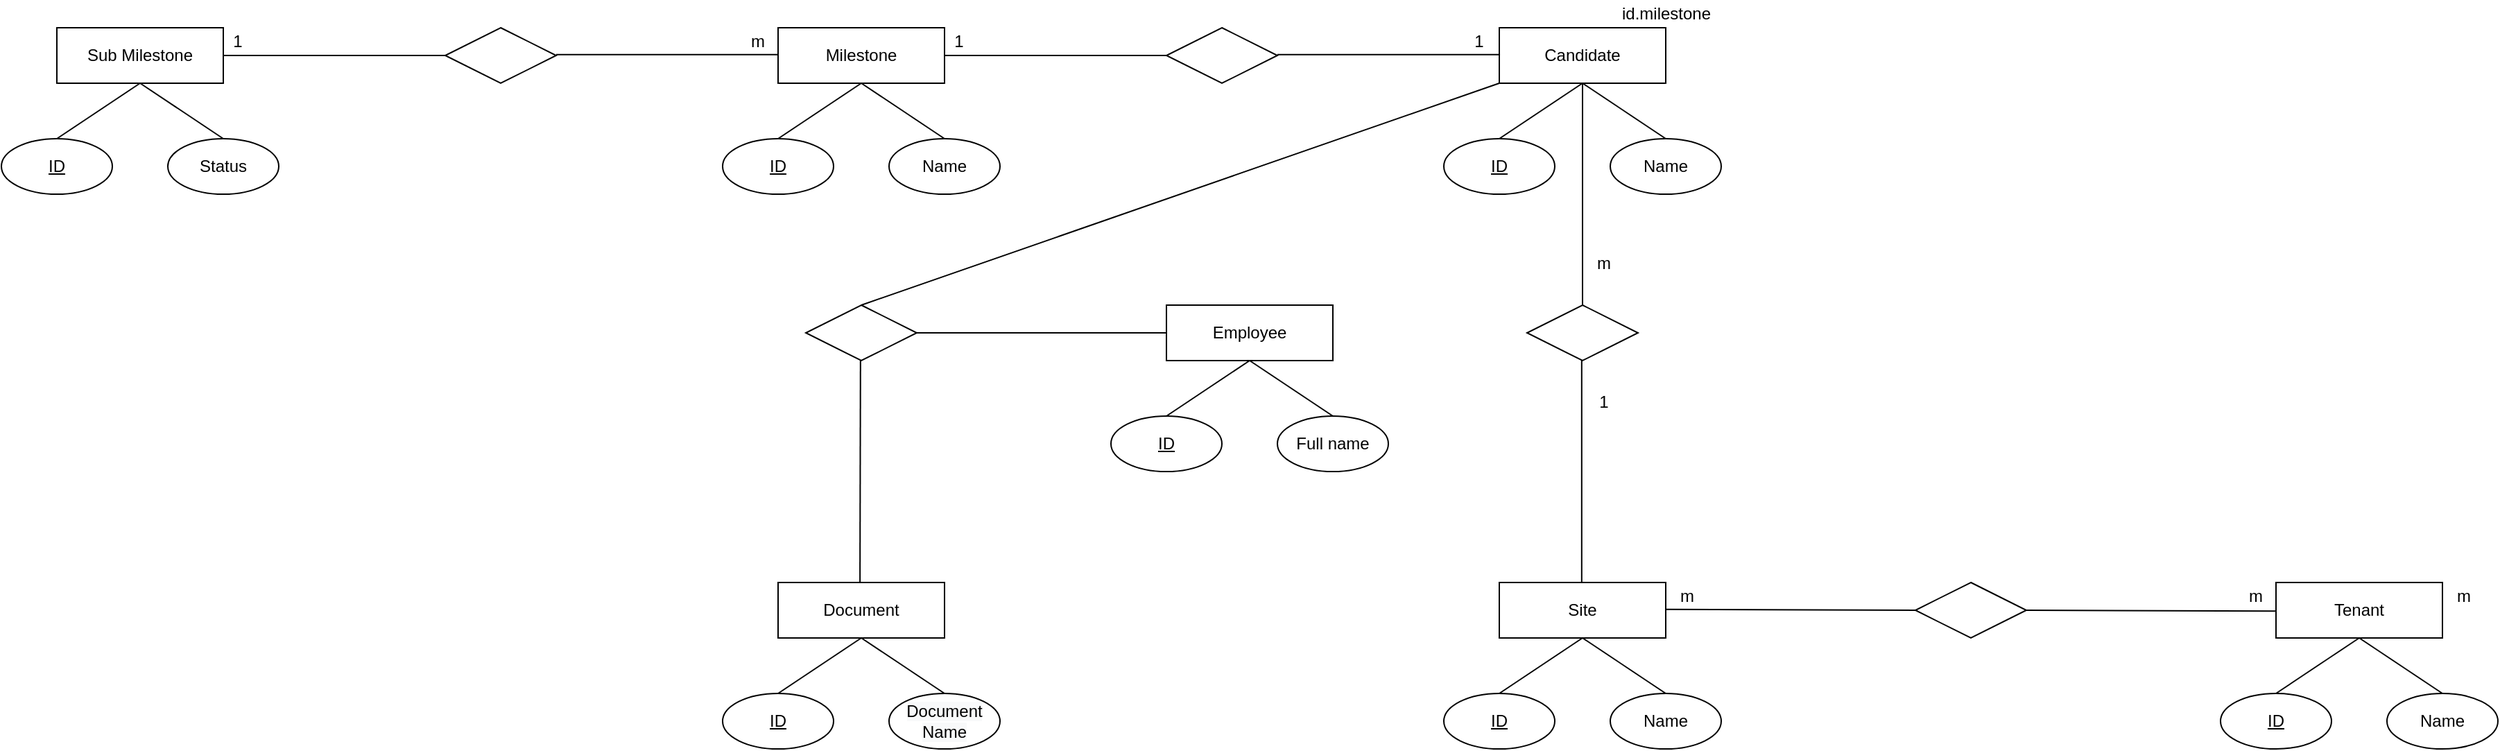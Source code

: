 <mxfile version="14.8.4" type="device"><diagram id="8PU-vrdU8LkhpiZYSQt0" name="Page-1"><mxGraphModel dx="1466" dy="711" grid="1" gridSize="10" guides="1" tooltips="1" connect="1" arrows="1" fold="1" page="1" pageScale="1" pageWidth="850" pageHeight="1100" math="0" shadow="0"><root><mxCell id="0"/><mxCell id="1" parent="0"/><mxCell id="UczVVuS4-hj7VxZqWRXu-1" value="Sub Milestone" style="rounded=0;whiteSpace=wrap;html=1;" vertex="1" parent="1"><mxGeometry x="80" y="120" width="120" height="40" as="geometry"/></mxCell><mxCell id="UczVVuS4-hj7VxZqWRXu-2" value="" style="endArrow=none;html=1;" edge="1" parent="1"><mxGeometry width="50" height="50" relative="1" as="geometry"><mxPoint x="80" y="200" as="sourcePoint"/><mxPoint x="140" y="160" as="targetPoint"/></mxGeometry></mxCell><mxCell id="UczVVuS4-hj7VxZqWRXu-3" value="ID" style="ellipse;whiteSpace=wrap;html=1;fontStyle=4" vertex="1" parent="1"><mxGeometry x="40" y="200" width="80" height="40" as="geometry"/></mxCell><mxCell id="UczVVuS4-hj7VxZqWRXu-4" value="" style="endArrow=none;html=1;entryX=0.5;entryY=1;entryDx=0;entryDy=0;" edge="1" parent="1" target="UczVVuS4-hj7VxZqWRXu-1"><mxGeometry width="50" height="50" relative="1" as="geometry"><mxPoint x="200" y="200" as="sourcePoint"/><mxPoint x="450" y="270" as="targetPoint"/></mxGeometry></mxCell><mxCell id="UczVVuS4-hj7VxZqWRXu-5" value="Status" style="ellipse;whiteSpace=wrap;html=1;" vertex="1" parent="1"><mxGeometry x="160" y="200" width="80" height="40" as="geometry"/></mxCell><mxCell id="UczVVuS4-hj7VxZqWRXu-6" value="" style="rhombus;whiteSpace=wrap;html=1;" vertex="1" parent="1"><mxGeometry x="360" y="120" width="80" height="40" as="geometry"/></mxCell><mxCell id="UczVVuS4-hj7VxZqWRXu-7" value="" style="endArrow=none;html=1;exitX=1;exitY=0.5;exitDx=0;exitDy=0;entryX=0;entryY=0.5;entryDx=0;entryDy=0;" edge="1" parent="1" source="UczVVuS4-hj7VxZqWRXu-1" target="UczVVuS4-hj7VxZqWRXu-6"><mxGeometry width="50" height="50" relative="1" as="geometry"><mxPoint x="400" y="320" as="sourcePoint"/><mxPoint x="450" y="270" as="targetPoint"/></mxGeometry></mxCell><mxCell id="UczVVuS4-hj7VxZqWRXu-9" value="" style="endArrow=none;html=1;exitX=1;exitY=0.5;exitDx=0;exitDy=0;entryX=0;entryY=0.5;entryDx=0;entryDy=0;" edge="1" parent="1"><mxGeometry width="50" height="50" relative="1" as="geometry"><mxPoint x="440" y="139.41" as="sourcePoint"/><mxPoint x="600" y="139.41" as="targetPoint"/></mxGeometry></mxCell><mxCell id="UczVVuS4-hj7VxZqWRXu-10" value="Milestone" style="rounded=0;whiteSpace=wrap;html=1;" vertex="1" parent="1"><mxGeometry x="600" y="120" width="120" height="40" as="geometry"/></mxCell><mxCell id="UczVVuS4-hj7VxZqWRXu-11" value="1" style="text;html=1;align=center;verticalAlign=middle;resizable=0;points=[];autosize=1;strokeColor=none;" vertex="1" parent="1"><mxGeometry x="200" y="120" width="20" height="20" as="geometry"/></mxCell><mxCell id="UczVVuS4-hj7VxZqWRXu-12" value="m" style="text;html=1;align=center;verticalAlign=middle;resizable=0;points=[];autosize=1;strokeColor=none;" vertex="1" parent="1"><mxGeometry x="570" y="120" width="30" height="20" as="geometry"/></mxCell><mxCell id="UczVVuS4-hj7VxZqWRXu-13" value="" style="endArrow=none;html=1;" edge="1" parent="1"><mxGeometry width="50" height="50" relative="1" as="geometry"><mxPoint x="600" y="200" as="sourcePoint"/><mxPoint x="660" y="160" as="targetPoint"/></mxGeometry></mxCell><mxCell id="UczVVuS4-hj7VxZqWRXu-14" value="ID" style="ellipse;whiteSpace=wrap;html=1;fontStyle=4" vertex="1" parent="1"><mxGeometry x="560" y="200" width="80" height="40" as="geometry"/></mxCell><mxCell id="UczVVuS4-hj7VxZqWRXu-15" value="" style="endArrow=none;html=1;entryX=0.5;entryY=1;entryDx=0;entryDy=0;" edge="1" parent="1"><mxGeometry width="50" height="50" relative="1" as="geometry"><mxPoint x="720" y="200" as="sourcePoint"/><mxPoint x="660" y="160" as="targetPoint"/></mxGeometry></mxCell><mxCell id="UczVVuS4-hj7VxZqWRXu-16" value="Name" style="ellipse;whiteSpace=wrap;html=1;" vertex="1" parent="1"><mxGeometry x="680" y="200" width="80" height="40" as="geometry"/></mxCell><mxCell id="UczVVuS4-hj7VxZqWRXu-17" value="" style="rhombus;whiteSpace=wrap;html=1;" vertex="1" parent="1"><mxGeometry x="880" y="120" width="80" height="40" as="geometry"/></mxCell><mxCell id="UczVVuS4-hj7VxZqWRXu-18" value="" style="endArrow=none;html=1;exitX=1;exitY=0.5;exitDx=0;exitDy=0;entryX=0;entryY=0.5;entryDx=0;entryDy=0;" edge="1" parent="1" target="UczVVuS4-hj7VxZqWRXu-17"><mxGeometry width="50" height="50" relative="1" as="geometry"><mxPoint x="720" y="140" as="sourcePoint"/><mxPoint x="970" y="270" as="targetPoint"/></mxGeometry></mxCell><mxCell id="UczVVuS4-hj7VxZqWRXu-19" value="" style="endArrow=none;html=1;exitX=1;exitY=0.5;exitDx=0;exitDy=0;entryX=0;entryY=0.5;entryDx=0;entryDy=0;" edge="1" parent="1"><mxGeometry width="50" height="50" relative="1" as="geometry"><mxPoint x="960" y="139.41" as="sourcePoint"/><mxPoint x="1120" y="139.41" as="targetPoint"/></mxGeometry></mxCell><mxCell id="UczVVuS4-hj7VxZqWRXu-20" value="1" style="text;html=1;align=center;verticalAlign=middle;resizable=0;points=[];autosize=1;strokeColor=none;" vertex="1" parent="1"><mxGeometry x="720" y="120" width="20" height="20" as="geometry"/></mxCell><mxCell id="UczVVuS4-hj7VxZqWRXu-21" value="1" style="text;html=1;align=center;verticalAlign=middle;resizable=0;points=[];autosize=1;strokeColor=none;" vertex="1" parent="1"><mxGeometry x="1095" y="120" width="20" height="20" as="geometry"/></mxCell><mxCell id="UczVVuS4-hj7VxZqWRXu-22" value="Candidate" style="rounded=0;whiteSpace=wrap;html=1;" vertex="1" parent="1"><mxGeometry x="1120" y="120" width="120" height="40" as="geometry"/></mxCell><mxCell id="UczVVuS4-hj7VxZqWRXu-23" value="id.milestone" style="text;html=1;align=center;verticalAlign=middle;resizable=0;points=[];autosize=1;strokeColor=none;" vertex="1" parent="1"><mxGeometry x="1200" y="100" width="80" height="20" as="geometry"/></mxCell><mxCell id="UczVVuS4-hj7VxZqWRXu-28" value="" style="endArrow=none;html=1;" edge="1" parent="1"><mxGeometry width="50" height="50" relative="1" as="geometry"><mxPoint x="1120" y="200" as="sourcePoint"/><mxPoint x="1180" y="160" as="targetPoint"/></mxGeometry></mxCell><mxCell id="UczVVuS4-hj7VxZqWRXu-29" value="ID" style="ellipse;whiteSpace=wrap;html=1;fontStyle=4" vertex="1" parent="1"><mxGeometry x="1080" y="200" width="80" height="40" as="geometry"/></mxCell><mxCell id="UczVVuS4-hj7VxZqWRXu-30" value="" style="endArrow=none;html=1;entryX=0.5;entryY=1;entryDx=0;entryDy=0;" edge="1" parent="1"><mxGeometry width="50" height="50" relative="1" as="geometry"><mxPoint x="1240" y="200" as="sourcePoint"/><mxPoint x="1180" y="160" as="targetPoint"/></mxGeometry></mxCell><mxCell id="UczVVuS4-hj7VxZqWRXu-31" value="Name" style="ellipse;whiteSpace=wrap;html=1;" vertex="1" parent="1"><mxGeometry x="1200" y="200" width="80" height="40" as="geometry"/></mxCell><mxCell id="UczVVuS4-hj7VxZqWRXu-32" value="" style="endArrow=none;html=1;entryX=0;entryY=0.5;entryDx=0;entryDy=0;" edge="1" parent="1"><mxGeometry width="50" height="50" relative="1" as="geometry"><mxPoint x="1180" y="320" as="sourcePoint"/><mxPoint x="1180" y="160.0" as="targetPoint"/></mxGeometry></mxCell><mxCell id="UczVVuS4-hj7VxZqWRXu-33" value="" style="rhombus;whiteSpace=wrap;html=1;" vertex="1" parent="1"><mxGeometry x="1140" y="320" width="80" height="40" as="geometry"/></mxCell><mxCell id="UczVVuS4-hj7VxZqWRXu-35" value="" style="endArrow=none;html=1;entryX=0;entryY=0.5;entryDx=0;entryDy=0;" edge="1" parent="1"><mxGeometry width="50" height="50" relative="1" as="geometry"><mxPoint x="1179.41" y="520" as="sourcePoint"/><mxPoint x="1179.41" y="360" as="targetPoint"/></mxGeometry></mxCell><mxCell id="UczVVuS4-hj7VxZqWRXu-36" value="Site" style="rounded=0;whiteSpace=wrap;html=1;" vertex="1" parent="1"><mxGeometry x="1120" y="520" width="120" height="40" as="geometry"/></mxCell><mxCell id="UczVVuS4-hj7VxZqWRXu-37" value="1" style="text;html=1;align=center;verticalAlign=middle;resizable=0;points=[];autosize=1;strokeColor=none;" vertex="1" parent="1"><mxGeometry x="1185" y="380" width="20" height="20" as="geometry"/></mxCell><mxCell id="UczVVuS4-hj7VxZqWRXu-38" value="m" style="text;html=1;align=center;verticalAlign=middle;resizable=0;points=[];autosize=1;strokeColor=none;" vertex="1" parent="1"><mxGeometry x="1180" y="280" width="30" height="20" as="geometry"/></mxCell><mxCell id="UczVVuS4-hj7VxZqWRXu-39" value="" style="endArrow=none;html=1;entryX=0;entryY=1;entryDx=0;entryDy=0;exitX=0.5;exitY=0;exitDx=0;exitDy=0;" edge="1" parent="1" source="UczVVuS4-hj7VxZqWRXu-40" target="UczVVuS4-hj7VxZqWRXu-22"><mxGeometry width="50" height="50" relative="1" as="geometry"><mxPoint x="960" y="320" as="sourcePoint"/><mxPoint x="730" y="300" as="targetPoint"/></mxGeometry></mxCell><mxCell id="UczVVuS4-hj7VxZqWRXu-40" value="" style="rhombus;whiteSpace=wrap;html=1;" vertex="1" parent="1"><mxGeometry x="620" y="320" width="80" height="40" as="geometry"/></mxCell><mxCell id="UczVVuS4-hj7VxZqWRXu-41" value="" style="endArrow=none;html=1;" edge="1" parent="1"><mxGeometry width="50" height="50" relative="1" as="geometry"><mxPoint x="1120" y="600" as="sourcePoint"/><mxPoint x="1180" y="560" as="targetPoint"/></mxGeometry></mxCell><mxCell id="UczVVuS4-hj7VxZqWRXu-42" value="ID" style="ellipse;whiteSpace=wrap;html=1;fontStyle=4" vertex="1" parent="1"><mxGeometry x="1080" y="600" width="80" height="40" as="geometry"/></mxCell><mxCell id="UczVVuS4-hj7VxZqWRXu-43" value="" style="endArrow=none;html=1;entryX=0.5;entryY=1;entryDx=0;entryDy=0;" edge="1" parent="1"><mxGeometry width="50" height="50" relative="1" as="geometry"><mxPoint x="1240" y="600" as="sourcePoint"/><mxPoint x="1180" y="560" as="targetPoint"/></mxGeometry></mxCell><mxCell id="UczVVuS4-hj7VxZqWRXu-44" value="Name" style="ellipse;whiteSpace=wrap;html=1;" vertex="1" parent="1"><mxGeometry x="1200" y="600" width="80" height="40" as="geometry"/></mxCell><mxCell id="UczVVuS4-hj7VxZqWRXu-45" value="" style="endArrow=none;html=1;entryX=0;entryY=0.5;entryDx=0;entryDy=0;" edge="1" parent="1"><mxGeometry width="50" height="50" relative="1" as="geometry"><mxPoint x="659" y="540" as="sourcePoint"/><mxPoint x="659.41" y="360" as="targetPoint"/></mxGeometry></mxCell><mxCell id="UczVVuS4-hj7VxZqWRXu-46" value="" style="endArrow=none;html=1;exitX=0;exitY=0.5;exitDx=0;exitDy=0;entryX=1;entryY=0.5;entryDx=0;entryDy=0;" edge="1" parent="1" source="UczVVuS4-hj7VxZqWRXu-132" target="UczVVuS4-hj7VxZqWRXu-40"><mxGeometry width="50" height="50" relative="1" as="geometry"><mxPoint x="460" y="339.41" as="sourcePoint"/><mxPoint x="710" y="350" as="targetPoint"/></mxGeometry></mxCell><mxCell id="UczVVuS4-hj7VxZqWRXu-47" value="Document" style="rounded=0;whiteSpace=wrap;html=1;" vertex="1" parent="1"><mxGeometry x="600" y="520" width="120" height="40" as="geometry"/></mxCell><mxCell id="UczVVuS4-hj7VxZqWRXu-48" value="" style="endArrow=none;html=1;" edge="1" parent="1"><mxGeometry width="50" height="50" relative="1" as="geometry"><mxPoint x="600" y="600" as="sourcePoint"/><mxPoint x="660" y="560" as="targetPoint"/></mxGeometry></mxCell><mxCell id="UczVVuS4-hj7VxZqWRXu-49" value="ID" style="ellipse;whiteSpace=wrap;html=1;fontStyle=4" vertex="1" parent="1"><mxGeometry x="560" y="600" width="80" height="40" as="geometry"/></mxCell><mxCell id="UczVVuS4-hj7VxZqWRXu-50" value="" style="endArrow=none;html=1;entryX=0.5;entryY=1;entryDx=0;entryDy=0;" edge="1" parent="1"><mxGeometry width="50" height="50" relative="1" as="geometry"><mxPoint x="720" y="600" as="sourcePoint"/><mxPoint x="660" y="560" as="targetPoint"/></mxGeometry></mxCell><mxCell id="UczVVuS4-hj7VxZqWRXu-51" value="&lt;span style=&quot;color: rgb(0, 0, 0); font-family: helvetica; font-size: 12px; font-style: normal; font-weight: normal; letter-spacing: normal; text-align: center; text-indent: 0px; text-transform: none; word-spacing: 0px; background-color: rgb(248, 249, 250); text-decoration: none; display: inline; float: none;&quot;&gt;Document Name&lt;/span&gt;" style="ellipse;whiteSpace=wrap;html=1;" vertex="1" parent="1"><mxGeometry x="680" y="600" width="80" height="40" as="geometry"/></mxCell><mxCell id="UczVVuS4-hj7VxZqWRXu-132" value="Employee" style="rounded=0;whiteSpace=wrap;html=1;" vertex="1" parent="1"><mxGeometry x="880" y="320" width="120" height="40" as="geometry"/></mxCell><mxCell id="UczVVuS4-hj7VxZqWRXu-133" value="" style="endArrow=none;html=1;" edge="1" parent="1"><mxGeometry width="50" height="50" relative="1" as="geometry"><mxPoint x="880" y="400" as="sourcePoint"/><mxPoint x="940" y="360" as="targetPoint"/></mxGeometry></mxCell><mxCell id="UczVVuS4-hj7VxZqWRXu-134" value="ID" style="ellipse;whiteSpace=wrap;html=1;fontStyle=4" vertex="1" parent="1"><mxGeometry x="840" y="400" width="80" height="40" as="geometry"/></mxCell><mxCell id="UczVVuS4-hj7VxZqWRXu-135" value="" style="endArrow=none;html=1;entryX=0.5;entryY=1;entryDx=0;entryDy=0;" edge="1" parent="1"><mxGeometry width="50" height="50" relative="1" as="geometry"><mxPoint x="1000" y="400" as="sourcePoint"/><mxPoint x="940" y="360" as="targetPoint"/></mxGeometry></mxCell><mxCell id="UczVVuS4-hj7VxZqWRXu-136" value="Full name" style="ellipse;whiteSpace=wrap;html=1;" vertex="1" parent="1"><mxGeometry x="960" y="400" width="80" height="40" as="geometry"/></mxCell><mxCell id="UczVVuS4-hj7VxZqWRXu-142" value="" style="rhombus;whiteSpace=wrap;html=1;" vertex="1" parent="1"><mxGeometry x="1420" y="520" width="80" height="40" as="geometry"/></mxCell><mxCell id="UczVVuS4-hj7VxZqWRXu-143" value="" style="endArrow=none;html=1;exitX=0;exitY=0.5;exitDx=0;exitDy=0;entryX=1;entryY=0.5;entryDx=0;entryDy=0;" edge="1" parent="1" source="UczVVuS4-hj7VxZqWRXu-142"><mxGeometry width="50" height="50" relative="1" as="geometry"><mxPoint x="1380" y="538.82" as="sourcePoint"/><mxPoint x="1240" y="539.41" as="targetPoint"/></mxGeometry></mxCell><mxCell id="UczVVuS4-hj7VxZqWRXu-144" value="m" style="text;html=1;align=center;verticalAlign=middle;resizable=0;points=[];autosize=1;strokeColor=none;" vertex="1" parent="1"><mxGeometry x="1240" y="520" width="30" height="20" as="geometry"/></mxCell><mxCell id="UczVVuS4-hj7VxZqWRXu-145" value="" style="endArrow=none;html=1;exitX=0;exitY=0.5;exitDx=0;exitDy=0;entryX=1;entryY=0.5;entryDx=0;entryDy=0;" edge="1" parent="1"><mxGeometry width="50" height="50" relative="1" as="geometry"><mxPoint x="1680" y="540.59" as="sourcePoint"/><mxPoint x="1500" y="540.0" as="targetPoint"/></mxGeometry></mxCell><mxCell id="UczVVuS4-hj7VxZqWRXu-146" value="m" style="text;html=1;align=center;verticalAlign=middle;resizable=0;points=[];autosize=1;strokeColor=none;" vertex="1" parent="1"><mxGeometry x="1650" y="520" width="30" height="20" as="geometry"/></mxCell><mxCell id="UczVVuS4-hj7VxZqWRXu-147" value="Tenant" style="rounded=0;whiteSpace=wrap;html=1;" vertex="1" parent="1"><mxGeometry x="1680" y="520" width="120" height="40" as="geometry"/></mxCell><mxCell id="UczVVuS4-hj7VxZqWRXu-148" value="" style="endArrow=none;html=1;" edge="1" parent="1"><mxGeometry width="50" height="50" relative="1" as="geometry"><mxPoint x="1680" y="600" as="sourcePoint"/><mxPoint x="1740" y="560" as="targetPoint"/></mxGeometry></mxCell><mxCell id="UczVVuS4-hj7VxZqWRXu-149" value="ID" style="ellipse;whiteSpace=wrap;html=1;fontStyle=4" vertex="1" parent="1"><mxGeometry x="1640" y="600" width="80" height="40" as="geometry"/></mxCell><mxCell id="UczVVuS4-hj7VxZqWRXu-150" value="" style="endArrow=none;html=1;entryX=0.5;entryY=1;entryDx=0;entryDy=0;" edge="1" parent="1"><mxGeometry width="50" height="50" relative="1" as="geometry"><mxPoint x="1800" y="600" as="sourcePoint"/><mxPoint x="1740" y="560" as="targetPoint"/></mxGeometry></mxCell><mxCell id="UczVVuS4-hj7VxZqWRXu-151" value="Name" style="ellipse;whiteSpace=wrap;html=1;" vertex="1" parent="1"><mxGeometry x="1760" y="600" width="80" height="40" as="geometry"/></mxCell><mxCell id="UczVVuS4-hj7VxZqWRXu-152" value="m" style="text;html=1;align=center;verticalAlign=middle;resizable=0;points=[];autosize=1;strokeColor=none;" vertex="1" parent="1"><mxGeometry x="1800" y="520" width="30" height="20" as="geometry"/></mxCell></root></mxGraphModel></diagram></mxfile>